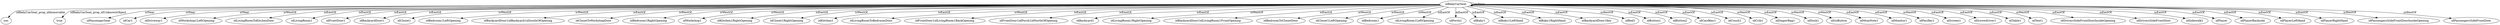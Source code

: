 digraph  {
idBabyCarSeat [node_type=entity_node];
yes [node_type=property_node];
true [node_type=property_node];
idPassengerSeat [node_type=entity_node];
idCar1 [node_type=entity_node];
idDriveway1 [node_type=entity_node];
idWorkshop1LeftOpening [node_type=entity_node];
idLivingRoomToKitchenDoor [node_type=entity_node];
idLivingRoom1 [node_type=entity_node];
idFrontDoor1 [node_type=entity_node];
idBackyardDoor1 [node_type=entity_node];
idCloset1 [node_type=entity_node];
idBedroom1LeftOpening [node_type=entity_node];
idBackyardDoor1idBackyard1idSouthOfOpening [node_type=entity_node];
idClosetToWorkshopDoor [node_type=entity_node];
idBedroom1RightOpening [node_type=entity_node];
idWorkshop1 [node_type=entity_node];
idKitchen1RightOpening [node_type=entity_node];
idCloset1RightOpening [node_type=entity_node];
idKitchen1 [node_type=entity_node];
idLivingRoomToBedroomDoor [node_type=entity_node];
idFrontDoor1idLivingRoom1BackOpening [node_type=entity_node];
idFrontDoor1idPorch1idNorthOfOpening [node_type=entity_node];
idBackyard1 [node_type=entity_node];
idLivingRoom1RightOpening [node_type=entity_node];
idBackyardDoor1idLivingRoom1FrontOpening [node_type=entity_node];
idBedroomToClosetDoor [node_type=entity_node];
idCloset1LeftOpening [node_type=entity_node];
idBedroom1 [node_type=entity_node];
idLivingRoom1LeftOpening [node_type=entity_node];
idPorch1 [node_type=entity_node];
idBaby1 [node_type=entity_node];
idBaby1LeftHand [node_type=entity_node];
idBaby1RightHand [node_type=entity_node];
idBackyardDoor1Key [node_type=entity_node];
idBed1 [node_type=entity_node];
idButton1 [node_type=entity_node];
idButton2 [node_type=entity_node];
idCardKey1 [node_type=entity_node];
idCouch1 [node_type=entity_node];
idCrib1 [node_type=entity_node];
idDiaperBag1 [node_type=entity_node];
idDock1 [node_type=entity_node];
idGoButton [node_type=entity_node];
idMomNote1 [node_type=entity_node];
idMonitor1 [node_type=entity_node];
idPacifier1 [node_type=entity_node];
idScreen1 [node_type=entity_node];
idScrewdriver1 [node_type=entity_node];
idTable1 [node_type=entity_node];
idTent1 [node_type=entity_node];
idDriversSideFrontDoorInsideOpening [node_type=entity_node];
idDriversSideFrontDoor [node_type=entity_node];
idSidewalk1 [node_type=entity_node];
idPlayer [node_type=entity_node];
idPlayerBackside [node_type=entity_node];
idPlayerLeftHand [node_type=entity_node];
idPlayerRightHand [node_type=entity_node];
idPassengersSideFrontDoorInsideOpening [node_type=entity_node];
idPassengersSideFrontDoor [node_type=entity_node];
idBabyCarSeat -> yes  [edge_type=property, label=idBabyCarSeat_prop_idImmovable];
idBabyCarSeat -> true  [edge_type=property, label=idBabyCarSeat_prop_idUnknownObject];
idBabyCarSeat -> idPassengerSeat  [edge_type=relationship, label=isNear];
idBabyCarSeat -> idCar1  [edge_type=relationship, label=isNear];
idBabyCarSeat -> idDriveway1  [edge_type=relationship, label=isNear];
idBabyCarSeat -> idBabyCarSeat  [edge_type=relationship, label=isNear];
idBabyCarSeat -> idWorkshop1LeftOpening  [edge_type=relationship, label=isWestOf];
idBabyCarSeat -> idLivingRoomToKitchenDoor  [edge_type=relationship, label=isEastOf];
idBabyCarSeat -> idLivingRoom1  [edge_type=relationship, label=isEastOf];
idBabyCarSeat -> idFrontDoor1  [edge_type=relationship, label=isEastOf];
idBabyCarSeat -> idBackyardDoor1  [edge_type=relationship, label=isEastOf];
idBabyCarSeat -> idCloset1  [edge_type=relationship, label=isWestOf];
idBabyCarSeat -> idBedroom1LeftOpening  [edge_type=relationship, label=isWestOf];
idBabyCarSeat -> idBackyardDoor1idBackyard1idSouthOfOpening  [edge_type=relationship, label=isEastOf];
idBabyCarSeat -> idClosetToWorkshopDoor  [edge_type=relationship, label=isWestOf];
idBabyCarSeat -> idBedroom1RightOpening  [edge_type=relationship, label=isWestOf];
idBabyCarSeat -> idWorkshop1  [edge_type=relationship, label=isWestOf];
idBabyCarSeat -> idKitchen1RightOpening  [edge_type=relationship, label=isEastOf];
idBabyCarSeat -> idCloset1RightOpening  [edge_type=relationship, label=isWestOf];
idBabyCarSeat -> idKitchen1  [edge_type=relationship, label=isEastOf];
idBabyCarSeat -> idLivingRoomToBedroomDoor  [edge_type=relationship, label=isWestOf];
idBabyCarSeat -> idFrontDoor1idLivingRoom1BackOpening  [edge_type=relationship, label=isEastOf];
idBabyCarSeat -> idFrontDoor1idPorch1idNorthOfOpening  [edge_type=relationship, label=isEastOf];
idBabyCarSeat -> idBackyard1  [edge_type=relationship, label=isEastOf];
idBabyCarSeat -> idLivingRoom1RightOpening  [edge_type=relationship, label=isWestOf];
idBabyCarSeat -> idBackyardDoor1idLivingRoom1FrontOpening  [edge_type=relationship, label=isEastOf];
idBabyCarSeat -> idBedroomToClosetDoor  [edge_type=relationship, label=isWestOf];
idBabyCarSeat -> idCloset1LeftOpening  [edge_type=relationship, label=isWestOf];
idBabyCarSeat -> idBedroom1  [edge_type=relationship, label=isWestOf];
idBabyCarSeat -> idLivingRoom1LeftOpening  [edge_type=relationship, label=isEastOf];
idBabyCarSeat -> idPorch1  [edge_type=relationship, label=isEastOf];
idBabyCarSeat -> idBaby1  [edge_type=relationship, label=isEastOf];
idBabyCarSeat -> idBaby1LeftHand  [edge_type=relationship, label=isEastOf];
idBabyCarSeat -> idBaby1RightHand  [edge_type=relationship, label=isEastOf];
idBabyCarSeat -> idBackyardDoor1Key  [edge_type=relationship, label=isEastOf];
idBabyCarSeat -> idBed1  [edge_type=relationship, label=isWestOf];
idBabyCarSeat -> idButton1  [edge_type=relationship, label=isEastOf];
idBabyCarSeat -> idButton2  [edge_type=relationship, label=isEastOf];
idBabyCarSeat -> idCardKey1  [edge_type=relationship, label=isEastOf];
idBabyCarSeat -> idCouch1  [edge_type=relationship, label=isEastOf];
idBabyCarSeat -> idCrib1  [edge_type=relationship, label=isWestOf];
idBabyCarSeat -> idDiaperBag1  [edge_type=relationship, label=isEastOf];
idBabyCarSeat -> idDock1  [edge_type=relationship, label=isWestOf];
idBabyCarSeat -> idGoButton  [edge_type=relationship, label=isWestOf];
idBabyCarSeat -> idMomNote1  [edge_type=relationship, label=isEastOf];
idBabyCarSeat -> idMonitor1  [edge_type=relationship, label=isEastOf];
idBabyCarSeat -> idPacifier1  [edge_type=relationship, label=isWestOf];
idBabyCarSeat -> idScreen1  [edge_type=relationship, label=isEastOf];
idBabyCarSeat -> idScrewdriver1  [edge_type=relationship, label=isEastOf];
idBabyCarSeat -> idTable1  [edge_type=relationship, label=isEastOf];
idBabyCarSeat -> idTent1  [edge_type=relationship, label=isWestOf];
idBabyCarSeat -> idDriversSideFrontDoorInsideOpening  [edge_type=relationship, label=isEastOf];
idBabyCarSeat -> idDriversSideFrontDoor  [edge_type=relationship, label=isEastOf];
idBabyCarSeat -> idSidewalk1  [edge_type=relationship, label=isEastOf];
idBabyCarSeat -> idPlayer  [edge_type=relationship, label=isEastOf];
idBabyCarSeat -> idPlayerBackside  [edge_type=relationship, label=isEastOf];
idBabyCarSeat -> idPlayerLeftHand  [edge_type=relationship, label=isEastOf];
idBabyCarSeat -> idPlayerRightHand  [edge_type=relationship, label=isEastOf];
idBabyCarSeat -> idPassengersSideFrontDoorInsideOpening  [edge_type=relationship, label=isWestOf];
idBabyCarSeat -> idPassengersSideFrontDoor  [edge_type=relationship, label=isWestOf];
}
